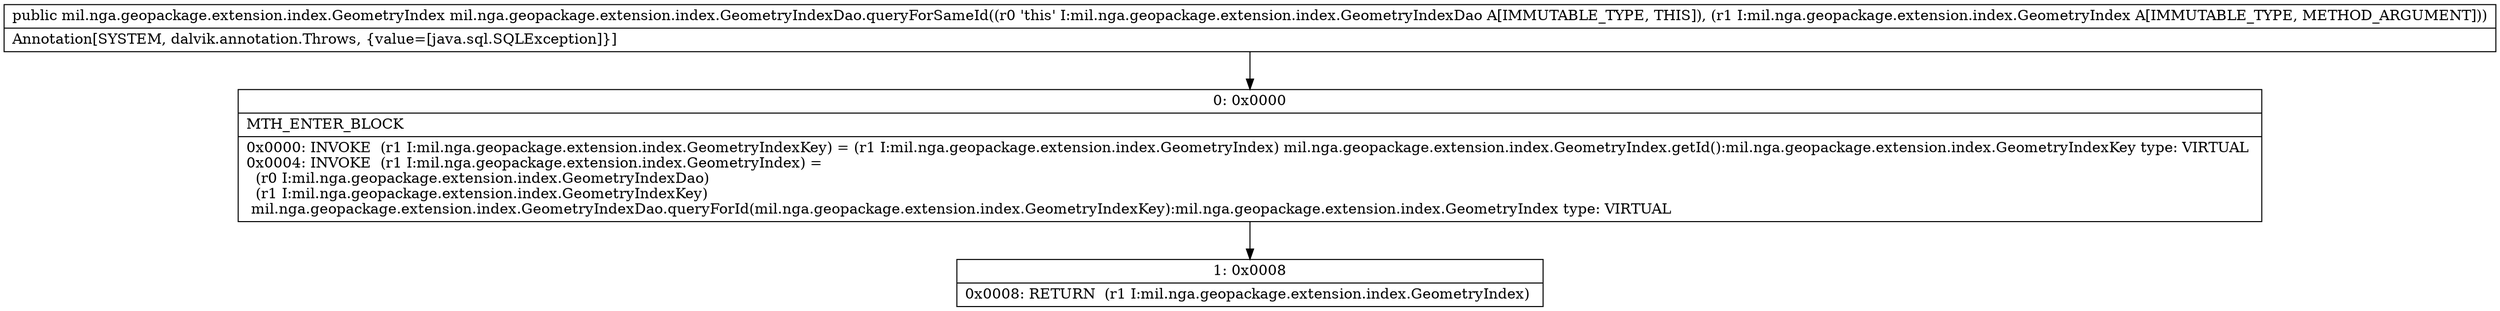 digraph "CFG formil.nga.geopackage.extension.index.GeometryIndexDao.queryForSameId(Lmil\/nga\/geopackage\/extension\/index\/GeometryIndex;)Lmil\/nga\/geopackage\/extension\/index\/GeometryIndex;" {
Node_0 [shape=record,label="{0\:\ 0x0000|MTH_ENTER_BLOCK\l|0x0000: INVOKE  (r1 I:mil.nga.geopackage.extension.index.GeometryIndexKey) = (r1 I:mil.nga.geopackage.extension.index.GeometryIndex) mil.nga.geopackage.extension.index.GeometryIndex.getId():mil.nga.geopackage.extension.index.GeometryIndexKey type: VIRTUAL \l0x0004: INVOKE  (r1 I:mil.nga.geopackage.extension.index.GeometryIndex) = \l  (r0 I:mil.nga.geopackage.extension.index.GeometryIndexDao)\l  (r1 I:mil.nga.geopackage.extension.index.GeometryIndexKey)\l mil.nga.geopackage.extension.index.GeometryIndexDao.queryForId(mil.nga.geopackage.extension.index.GeometryIndexKey):mil.nga.geopackage.extension.index.GeometryIndex type: VIRTUAL \l}"];
Node_1 [shape=record,label="{1\:\ 0x0008|0x0008: RETURN  (r1 I:mil.nga.geopackage.extension.index.GeometryIndex) \l}"];
MethodNode[shape=record,label="{public mil.nga.geopackage.extension.index.GeometryIndex mil.nga.geopackage.extension.index.GeometryIndexDao.queryForSameId((r0 'this' I:mil.nga.geopackage.extension.index.GeometryIndexDao A[IMMUTABLE_TYPE, THIS]), (r1 I:mil.nga.geopackage.extension.index.GeometryIndex A[IMMUTABLE_TYPE, METHOD_ARGUMENT]))  | Annotation[SYSTEM, dalvik.annotation.Throws, \{value=[java.sql.SQLException]\}]\l}"];
MethodNode -> Node_0;
Node_0 -> Node_1;
}

